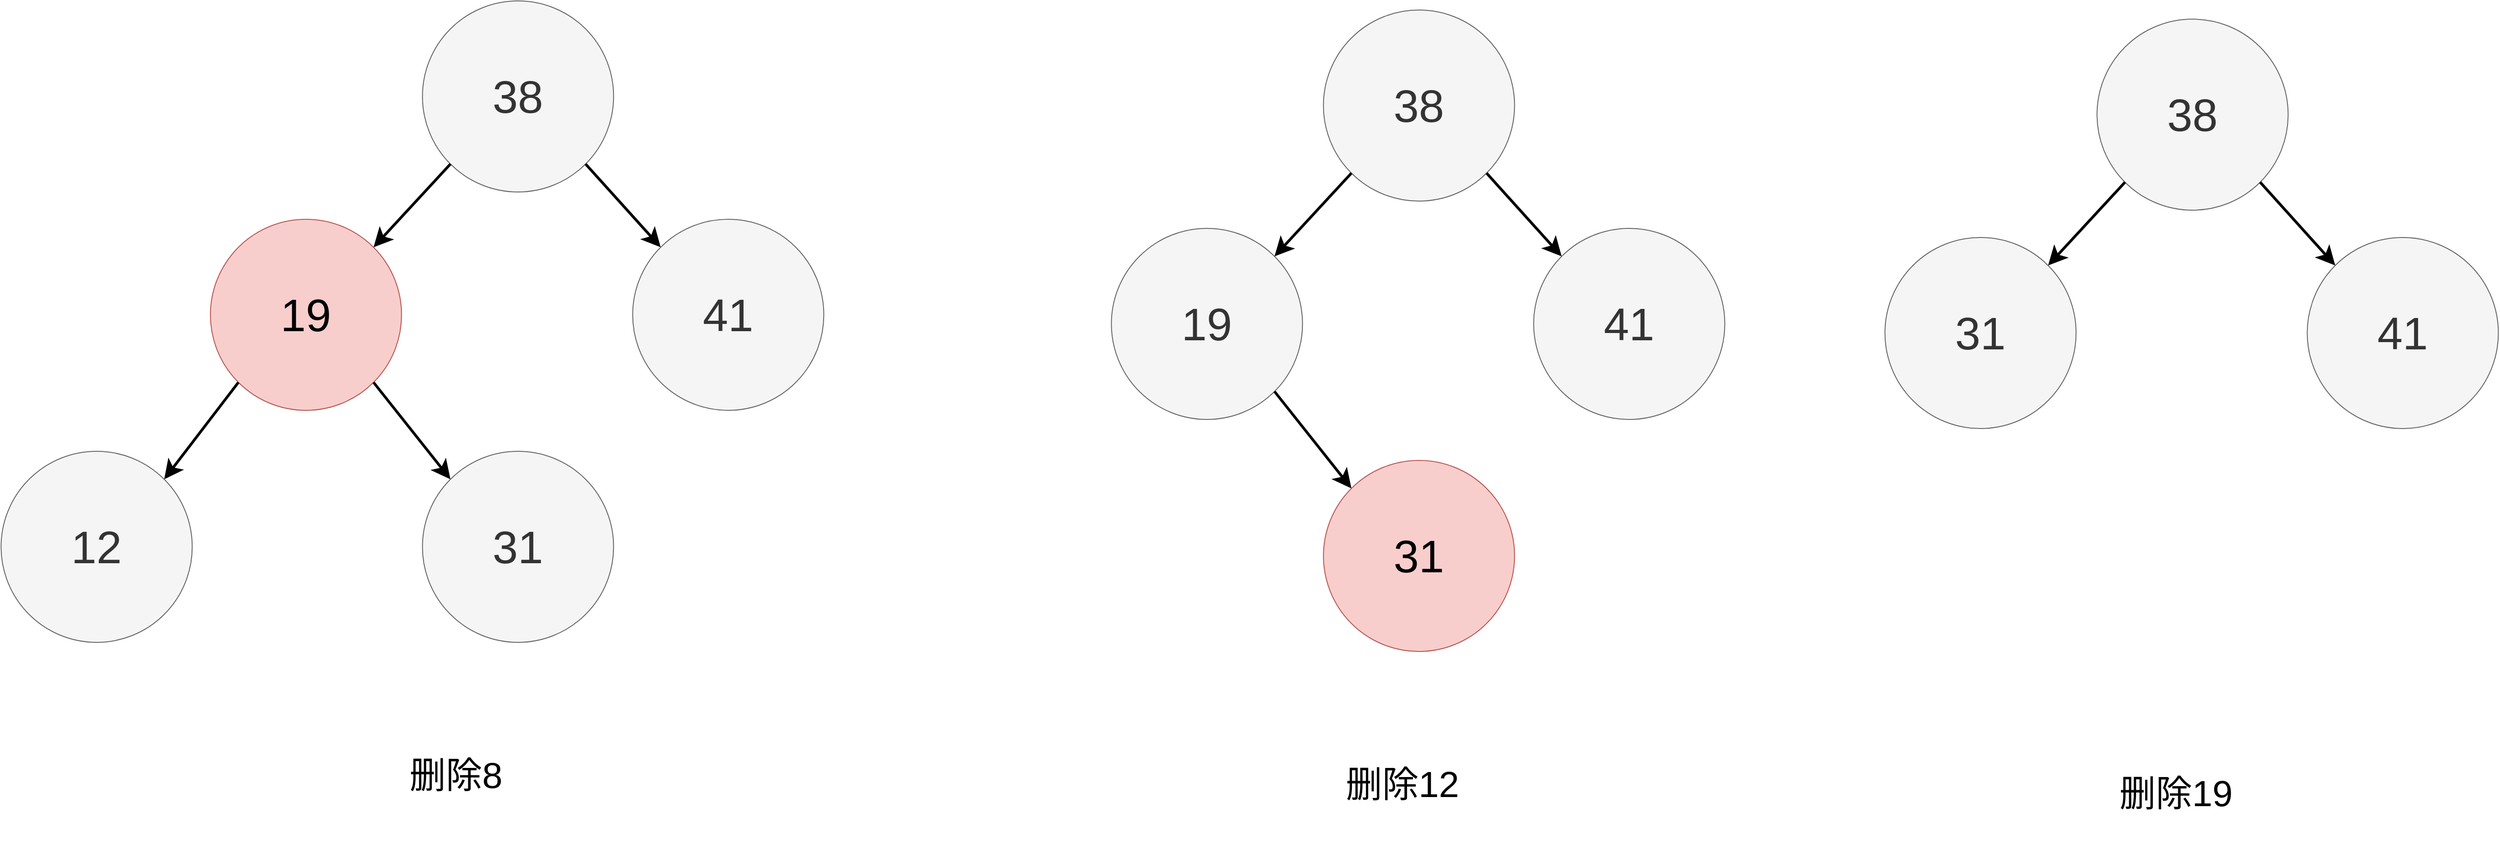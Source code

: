 <mxfile pages="1" version="11.2.1" type="device"><diagram id="RvWZQNEXtBEwFynvbmY5" name="第 1 页"><mxGraphModel dx="2966" dy="1809" grid="1" gridSize="10" guides="1" tooltips="1" connect="1" arrows="1" fold="1" page="1" pageScale="1" pageWidth="4681" pageHeight="3300" math="0" shadow="0"><root><mxCell id="0"/><mxCell id="1" parent="0"/><mxCell id="i7mwoSUeSB8jvMcX8ro2-1" value="38" style="ellipse;whiteSpace=wrap;html=1;aspect=fixed;fillColor=#f5f5f5;strokeColor=#666666;fontColor=#333333;fontSize=50;" parent="1" vertex="1"><mxGeometry x="1163.2" y="1130" width="210" height="210" as="geometry"/></mxCell><mxCell id="i7mwoSUeSB8jvMcX8ro2-2" value="19" style="ellipse;whiteSpace=wrap;html=1;aspect=fixed;fillColor=#f8cecc;strokeColor=#b85450;fontSize=50;" parent="1" vertex="1"><mxGeometry x="930.2" y="1370" width="210" height="210" as="geometry"/></mxCell><mxCell id="i7mwoSUeSB8jvMcX8ro2-3" value="" style="endArrow=classic;html=1;fontSize=50;entryX=1;entryY=0;entryDx=0;entryDy=0;exitX=0;exitY=1;exitDx=0;exitDy=0;endSize=12;strokeWidth=3;" parent="1" source="i7mwoSUeSB8jvMcX8ro2-1" target="i7mwoSUeSB8jvMcX8ro2-2" edge="1"><mxGeometry width="50" height="50" relative="1" as="geometry"><mxPoint x="480.4" y="1680" as="sourcePoint"/><mxPoint x="530.4" y="1630" as="targetPoint"/></mxGeometry></mxCell><mxCell id="i7mwoSUeSB8jvMcX8ro2-4" value="41" style="ellipse;whiteSpace=wrap;html=1;aspect=fixed;fillColor=#f5f5f5;strokeColor=#666666;fontSize=50;fontColor=#333333;" parent="1" vertex="1"><mxGeometry x="1394.2" y="1370" width="210" height="210" as="geometry"/></mxCell><mxCell id="i7mwoSUeSB8jvMcX8ro2-5" value="" style="endArrow=classic;html=1;fontSize=50;entryX=0;entryY=0;entryDx=0;entryDy=0;exitX=1;exitY=1;exitDx=0;exitDy=0;endSize=12;strokeWidth=3;" parent="1" source="i7mwoSUeSB8jvMcX8ro2-1" target="i7mwoSUeSB8jvMcX8ro2-4" edge="1"><mxGeometry width="50" height="50" relative="1" as="geometry"><mxPoint x="1203.954" y="1319.246" as="sourcePoint"/><mxPoint x="1119.446" y="1410.754" as="targetPoint"/></mxGeometry></mxCell><mxCell id="i7mwoSUeSB8jvMcX8ro2-6" value="12" style="ellipse;whiteSpace=wrap;html=1;aspect=fixed;fillColor=#f5f5f5;strokeColor=#666666;fontSize=50;fontColor=#333333;" parent="1" vertex="1"><mxGeometry x="700.2" y="1625" width="210" height="210" as="geometry"/></mxCell><mxCell id="i7mwoSUeSB8jvMcX8ro2-7" value="" style="endArrow=classic;html=1;fontSize=50;entryX=1;entryY=0;entryDx=0;entryDy=0;exitX=0;exitY=1;exitDx=0;exitDy=0;endSize=12;strokeWidth=3;" parent="1" source="i7mwoSUeSB8jvMcX8ro2-2" target="i7mwoSUeSB8jvMcX8ro2-6" edge="1"><mxGeometry width="50" height="50" relative="1" as="geometry"><mxPoint x="1203.954" y="1319.246" as="sourcePoint"/><mxPoint x="1119.446" y="1410.754" as="targetPoint"/></mxGeometry></mxCell><mxCell id="i7mwoSUeSB8jvMcX8ro2-8" value="31" style="ellipse;whiteSpace=wrap;html=1;aspect=fixed;fillColor=#f5f5f5;strokeColor=#666666;fontSize=50;fontColor=#333333;" parent="1" vertex="1"><mxGeometry x="1163.2" y="1625" width="210" height="210" as="geometry"/></mxCell><mxCell id="i7mwoSUeSB8jvMcX8ro2-9" value="" style="endArrow=classic;html=1;fontSize=50;entryX=0;entryY=0;entryDx=0;entryDy=0;exitX=1;exitY=1;exitDx=0;exitDy=0;endSize=12;strokeWidth=3;" parent="1" source="i7mwoSUeSB8jvMcX8ro2-2" target="i7mwoSUeSB8jvMcX8ro2-8" edge="1"><mxGeometry width="50" height="50" relative="1" as="geometry"><mxPoint x="970.954" y="1559.246" as="sourcePoint"/><mxPoint x="889.446" y="1665.754" as="targetPoint"/></mxGeometry></mxCell><mxCell id="Kl-d5kazamxkPK5y9kQ6-1" value="删除8" style="text;html=1;strokeColor=none;fillColor=none;align=center;verticalAlign=middle;whiteSpace=wrap;rounded=0;fontSize=40;" vertex="1" parent="1"><mxGeometry x="1100" y="1920" width="200" height="120" as="geometry"/></mxCell><mxCell id="Kl-d5kazamxkPK5y9kQ6-2" value="38" style="ellipse;whiteSpace=wrap;html=1;aspect=fixed;fillColor=#f5f5f5;strokeColor=#666666;fontColor=#333333;fontSize=50;" vertex="1" parent="1"><mxGeometry x="2153.2" y="1140" width="210" height="210" as="geometry"/></mxCell><mxCell id="Kl-d5kazamxkPK5y9kQ6-3" value="19" style="ellipse;whiteSpace=wrap;html=1;aspect=fixed;fillColor=#f5f5f5;strokeColor=#666666;fontSize=50;fontColor=#333333;" vertex="1" parent="1"><mxGeometry x="1920.2" y="1380" width="210" height="210" as="geometry"/></mxCell><mxCell id="Kl-d5kazamxkPK5y9kQ6-4" value="" style="endArrow=classic;html=1;fontSize=50;entryX=1;entryY=0;entryDx=0;entryDy=0;exitX=0;exitY=1;exitDx=0;exitDy=0;endSize=12;strokeWidth=3;" edge="1" parent="1" source="Kl-d5kazamxkPK5y9kQ6-2" target="Kl-d5kazamxkPK5y9kQ6-3"><mxGeometry width="50" height="50" relative="1" as="geometry"><mxPoint x="1470.4" y="1690" as="sourcePoint"/><mxPoint x="1520.4" y="1640" as="targetPoint"/></mxGeometry></mxCell><mxCell id="Kl-d5kazamxkPK5y9kQ6-5" value="41" style="ellipse;whiteSpace=wrap;html=1;aspect=fixed;fillColor=#f5f5f5;strokeColor=#666666;fontSize=50;fontColor=#333333;" vertex="1" parent="1"><mxGeometry x="2384.2" y="1380" width="210" height="210" as="geometry"/></mxCell><mxCell id="Kl-d5kazamxkPK5y9kQ6-6" value="" style="endArrow=classic;html=1;fontSize=50;entryX=0;entryY=0;entryDx=0;entryDy=0;exitX=1;exitY=1;exitDx=0;exitDy=0;endSize=12;strokeWidth=3;" edge="1" parent="1" source="Kl-d5kazamxkPK5y9kQ6-2" target="Kl-d5kazamxkPK5y9kQ6-5"><mxGeometry width="50" height="50" relative="1" as="geometry"><mxPoint x="2193.954" y="1329.246" as="sourcePoint"/><mxPoint x="2109.446" y="1420.754" as="targetPoint"/></mxGeometry></mxCell><mxCell id="Kl-d5kazamxkPK5y9kQ6-9" value="31" style="ellipse;whiteSpace=wrap;html=1;aspect=fixed;fillColor=#f8cecc;strokeColor=#b85450;fontSize=50;" vertex="1" parent="1"><mxGeometry x="2153.2" y="1635" width="210" height="210" as="geometry"/></mxCell><mxCell id="Kl-d5kazamxkPK5y9kQ6-10" value="" style="endArrow=classic;html=1;fontSize=50;entryX=0;entryY=0;entryDx=0;entryDy=0;exitX=1;exitY=1;exitDx=0;exitDy=0;endSize=12;strokeWidth=3;" edge="1" parent="1" source="Kl-d5kazamxkPK5y9kQ6-3" target="Kl-d5kazamxkPK5y9kQ6-9"><mxGeometry width="50" height="50" relative="1" as="geometry"><mxPoint x="1960.954" y="1569.246" as="sourcePoint"/><mxPoint x="1879.446" y="1675.754" as="targetPoint"/></mxGeometry></mxCell><mxCell id="Kl-d5kazamxkPK5y9kQ6-11" value="删除12" style="text;html=1;strokeColor=none;fillColor=none;align=center;verticalAlign=middle;whiteSpace=wrap;rounded=0;fontSize=40;" vertex="1" parent="1"><mxGeometry x="2139.5" y="1930" width="200" height="120" as="geometry"/></mxCell><mxCell id="Kl-d5kazamxkPK5y9kQ6-12" value="38" style="ellipse;whiteSpace=wrap;html=1;aspect=fixed;fillColor=#f5f5f5;strokeColor=#666666;fontColor=#333333;fontSize=50;" vertex="1" parent="1"><mxGeometry x="3003.2" y="1150" width="210" height="210" as="geometry"/></mxCell><mxCell id="Kl-d5kazamxkPK5y9kQ6-13" value="31" style="ellipse;whiteSpace=wrap;html=1;aspect=fixed;fillColor=#f5f5f5;strokeColor=#666666;fontSize=50;fontColor=#333333;" vertex="1" parent="1"><mxGeometry x="2770.2" y="1390" width="210" height="210" as="geometry"/></mxCell><mxCell id="Kl-d5kazamxkPK5y9kQ6-14" value="" style="endArrow=classic;html=1;fontSize=50;entryX=1;entryY=0;entryDx=0;entryDy=0;exitX=0;exitY=1;exitDx=0;exitDy=0;endSize=12;strokeWidth=3;" edge="1" parent="1" source="Kl-d5kazamxkPK5y9kQ6-12" target="Kl-d5kazamxkPK5y9kQ6-13"><mxGeometry width="50" height="50" relative="1" as="geometry"><mxPoint x="2320.4" y="1700" as="sourcePoint"/><mxPoint x="2370.4" y="1650" as="targetPoint"/></mxGeometry></mxCell><mxCell id="Kl-d5kazamxkPK5y9kQ6-15" value="41" style="ellipse;whiteSpace=wrap;html=1;aspect=fixed;fillColor=#f5f5f5;strokeColor=#666666;fontSize=50;fontColor=#333333;" vertex="1" parent="1"><mxGeometry x="3234.2" y="1390" width="210" height="210" as="geometry"/></mxCell><mxCell id="Kl-d5kazamxkPK5y9kQ6-16" value="" style="endArrow=classic;html=1;fontSize=50;entryX=0;entryY=0;entryDx=0;entryDy=0;exitX=1;exitY=1;exitDx=0;exitDy=0;endSize=12;strokeWidth=3;" edge="1" parent="1" source="Kl-d5kazamxkPK5y9kQ6-12" target="Kl-d5kazamxkPK5y9kQ6-15"><mxGeometry width="50" height="50" relative="1" as="geometry"><mxPoint x="3043.954" y="1339.246" as="sourcePoint"/><mxPoint x="2959.446" y="1430.754" as="targetPoint"/></mxGeometry></mxCell><mxCell id="Kl-d5kazamxkPK5y9kQ6-19" value="删除19" style="text;html=1;strokeColor=none;fillColor=none;align=center;verticalAlign=middle;whiteSpace=wrap;rounded=0;fontSize=40;" vertex="1" parent="1"><mxGeometry x="2989.5" y="1940" width="200" height="120" as="geometry"/></mxCell></root></mxGraphModel></diagram></mxfile>